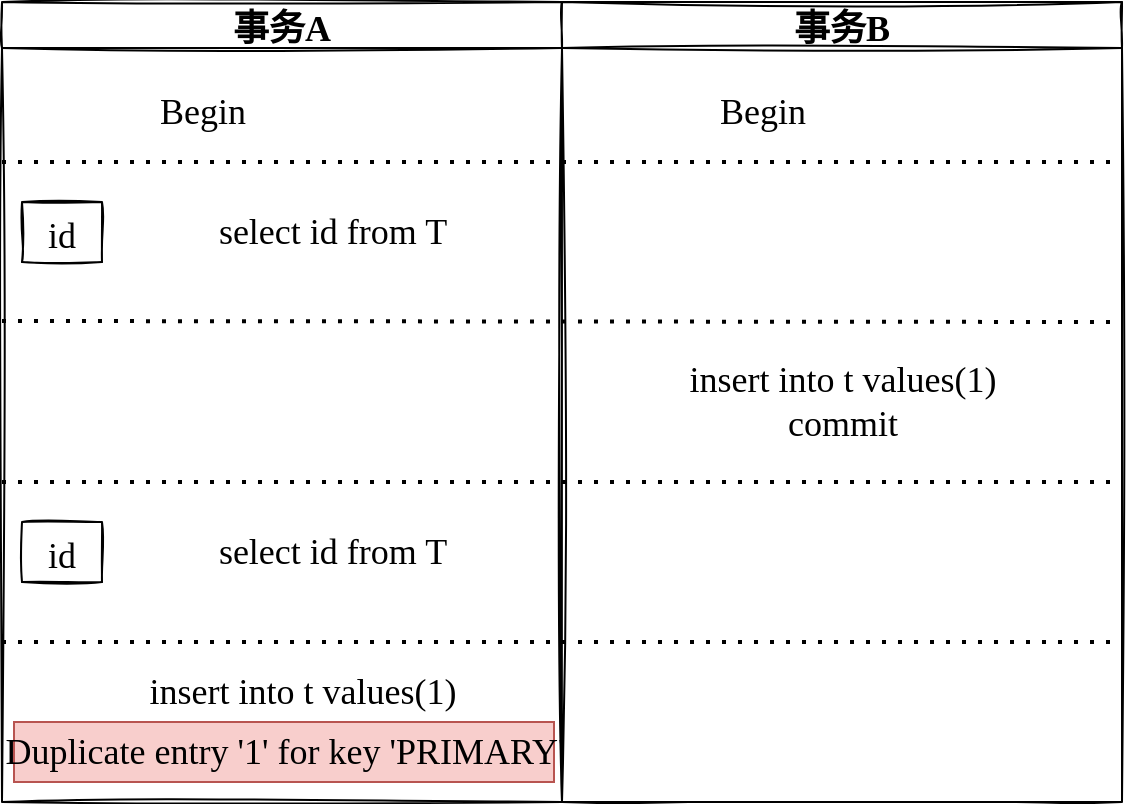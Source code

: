 <mxfile version="18.0.6" type="device"><diagram id="tfT0TBhcX0uGdlbQ_s3L" name="第 1 页"><mxGraphModel dx="946" dy="526" grid="1" gridSize="10" guides="1" tooltips="1" connect="1" arrows="1" fold="1" page="1" pageScale="1" pageWidth="827" pageHeight="1169" math="0" shadow="0"><root><mxCell id="0"/><mxCell id="1" parent="0"/><mxCell id="jnE6KR5wCDlOT5KxU0qY-1" value="事务A" style="swimlane;sketch=1;fontFamily=Long Cang;fontSize=18;fontSource=https%3A%2F%2Ffonts.googleapis.com%2Fcss%3Ffamily%3DLong%2BCang;" vertex="1" parent="1"><mxGeometry x="80" y="40" width="280" height="400" as="geometry"/></mxCell><mxCell id="jnE6KR5wCDlOT5KxU0qY-2" value="Begin" style="text;html=1;align=center;verticalAlign=middle;resizable=0;points=[];autosize=1;strokeColor=none;fillColor=none;fontFamily=Long Cang;fontSize=18;fontSource=https%3A%2F%2Ffonts.googleapis.com%2Fcss%3Ffamily%3DLong%2BCang;" vertex="1" parent="jnE6KR5wCDlOT5KxU0qY-1"><mxGeometry x="75" y="40" width="50" height="30" as="geometry"/></mxCell><mxCell id="jnE6KR5wCDlOT5KxU0qY-3" value="" style="endArrow=none;dashed=1;html=1;dashPattern=1 3;strokeWidth=2;rounded=0;fontFamily=Long Cang;fontSize=18;fontSource=https%3A%2F%2Ffonts.googleapis.com%2Fcss%3Ffamily%3DLong%2BCang;" edge="1" parent="jnE6KR5wCDlOT5KxU0qY-1"><mxGeometry width="50" height="50" relative="1" as="geometry"><mxPoint y="159.5" as="sourcePoint"/><mxPoint x="560" y="160" as="targetPoint"/></mxGeometry></mxCell><mxCell id="jnE6KR5wCDlOT5KxU0qY-4" value="select id from T" style="text;html=1;align=center;verticalAlign=middle;resizable=0;points=[];autosize=1;strokeColor=none;fillColor=none;fontFamily=Long Cang;fontSize=18;fontSource=https%3A%2F%2Ffonts.googleapis.com%2Fcss%3Ffamily%3DLong%2BCang;" vertex="1" parent="jnE6KR5wCDlOT5KxU0qY-1"><mxGeometry x="100" y="100" width="130" height="30" as="geometry"/></mxCell><mxCell id="jnE6KR5wCDlOT5KxU0qY-5" value="id" style="swimlane;fontStyle=0;childLayout=stackLayout;horizontal=1;startSize=30;horizontalStack=0;resizeParent=1;resizeParentMax=0;resizeLast=0;collapsible=1;marginBottom=0;sketch=1;fontFamily=Long Cang;fontSize=18;fontSource=https%3A%2F%2Ffonts.googleapis.com%2Fcss%3Ffamily%3DLong%2BCang;" vertex="1" parent="jnE6KR5wCDlOT5KxU0qY-1"><mxGeometry x="10" y="100" width="40" height="30" as="geometry"/></mxCell><mxCell id="jnE6KR5wCDlOT5KxU0qY-7" value="insert into t values(1)" style="text;html=1;align=center;verticalAlign=middle;resizable=0;points=[];autosize=1;strokeColor=none;fillColor=none;fontFamily=Long Cang;fontSize=18;fontSource=https%3A%2F%2Ffonts.googleapis.com%2Fcss%3Ffamily%3DLong%2BCang;" vertex="1" parent="jnE6KR5wCDlOT5KxU0qY-1"><mxGeometry x="70" y="330" width="160" height="30" as="geometry"/></mxCell><mxCell id="jnE6KR5wCDlOT5KxU0qY-17" value="select id from T" style="text;html=1;align=center;verticalAlign=middle;resizable=0;points=[];autosize=1;strokeColor=none;fillColor=none;fontFamily=Long Cang;fontSize=18;fontSource=https%3A%2F%2Ffonts.googleapis.com%2Fcss%3Ffamily%3DLong%2BCang;" vertex="1" parent="jnE6KR5wCDlOT5KxU0qY-1"><mxGeometry x="100" y="260" width="130" height="30" as="geometry"/></mxCell><mxCell id="jnE6KR5wCDlOT5KxU0qY-18" value="id" style="swimlane;fontStyle=0;childLayout=stackLayout;horizontal=1;startSize=30;horizontalStack=0;resizeParent=1;resizeParentMax=0;resizeLast=0;collapsible=1;marginBottom=0;sketch=1;fontFamily=Long Cang;fontSize=18;fontSource=https%3A%2F%2Ffonts.googleapis.com%2Fcss%3Ffamily%3DLong%2BCang;" vertex="1" parent="jnE6KR5wCDlOT5KxU0qY-1"><mxGeometry x="10" y="260" width="40" height="30" as="geometry"/></mxCell><mxCell id="jnE6KR5wCDlOT5KxU0qY-19" value="Duplicate entry '1' for key 'PRIMARY'" style="text;html=1;align=center;verticalAlign=middle;resizable=0;points=[];autosize=1;strokeColor=#b85450;fillColor=#f8cecc;fontFamily=Long Cang;fontSize=18;fontSource=https%3A%2F%2Ffonts.googleapis.com%2Fcss%3Ffamily%3DLong%2BCang;" vertex="1" parent="jnE6KR5wCDlOT5KxU0qY-1"><mxGeometry x="6" y="360" width="270" height="30" as="geometry"/></mxCell><mxCell id="jnE6KR5wCDlOT5KxU0qY-10" value="事务B" style="swimlane;sketch=1;fontFamily=Long Cang;fontSize=18;fontSource=https%3A%2F%2Ffonts.googleapis.com%2Fcss%3Ffamily%3DLong%2BCang;" vertex="1" parent="1"><mxGeometry x="360" y="40" width="280" height="400" as="geometry"/></mxCell><mxCell id="jnE6KR5wCDlOT5KxU0qY-11" value="Begin" style="text;html=1;align=center;verticalAlign=middle;resizable=0;points=[];autosize=1;strokeColor=none;fillColor=none;fontFamily=Long Cang;fontSize=18;fontSource=https%3A%2F%2Ffonts.googleapis.com%2Fcss%3Ffamily%3DLong%2BCang;" vertex="1" parent="jnE6KR5wCDlOT5KxU0qY-10"><mxGeometry x="75" y="40" width="50" height="30" as="geometry"/></mxCell><mxCell id="jnE6KR5wCDlOT5KxU0qY-12" value="insert into t values(1)&lt;br&gt;commit" style="text;html=1;align=center;verticalAlign=middle;resizable=0;points=[];autosize=1;strokeColor=none;fillColor=none;fontFamily=Long Cang;fontSize=18;fontSource=https%3A%2F%2Ffonts.googleapis.com%2Fcss%3Ffamily%3DLong%2BCang;" vertex="1" parent="jnE6KR5wCDlOT5KxU0qY-10"><mxGeometry x="60" y="175" width="160" height="50" as="geometry"/></mxCell><mxCell id="jnE6KR5wCDlOT5KxU0qY-13" value="" style="endArrow=none;dashed=1;html=1;dashPattern=1 3;strokeWidth=2;rounded=0;fontFamily=Long Cang;fontSize=18;fontSource=https%3A%2F%2Ffonts.googleapis.com%2Fcss%3Ffamily%3DLong%2BCang;" edge="1" parent="jnE6KR5wCDlOT5KxU0qY-10"><mxGeometry width="50" height="50" relative="1" as="geometry"><mxPoint x="-280" y="320" as="sourcePoint"/><mxPoint x="280" y="320" as="targetPoint"/></mxGeometry></mxCell><mxCell id="jnE6KR5wCDlOT5KxU0qY-15" value="" style="endArrow=none;dashed=1;html=1;dashPattern=1 3;strokeWidth=2;rounded=0;fontFamily=Long Cang;fontSize=18;fontSource=https%3A%2F%2Ffonts.googleapis.com%2Fcss%3Ffamily%3DLong%2BCang;" edge="1" parent="1"><mxGeometry width="50" height="50" relative="1" as="geometry"><mxPoint x="80" y="120" as="sourcePoint"/><mxPoint x="640" y="120" as="targetPoint"/></mxGeometry></mxCell><mxCell id="jnE6KR5wCDlOT5KxU0qY-16" value="" style="endArrow=none;dashed=1;html=1;dashPattern=1 3;strokeWidth=2;rounded=0;fontFamily=Long Cang;fontSize=18;fontSource=https%3A%2F%2Ffonts.googleapis.com%2Fcss%3Ffamily%3DLong%2BCang;" edge="1" parent="1"><mxGeometry width="50" height="50" relative="1" as="geometry"><mxPoint x="80" y="280" as="sourcePoint"/><mxPoint x="640" y="280" as="targetPoint"/></mxGeometry></mxCell></root></mxGraphModel></diagram></mxfile>